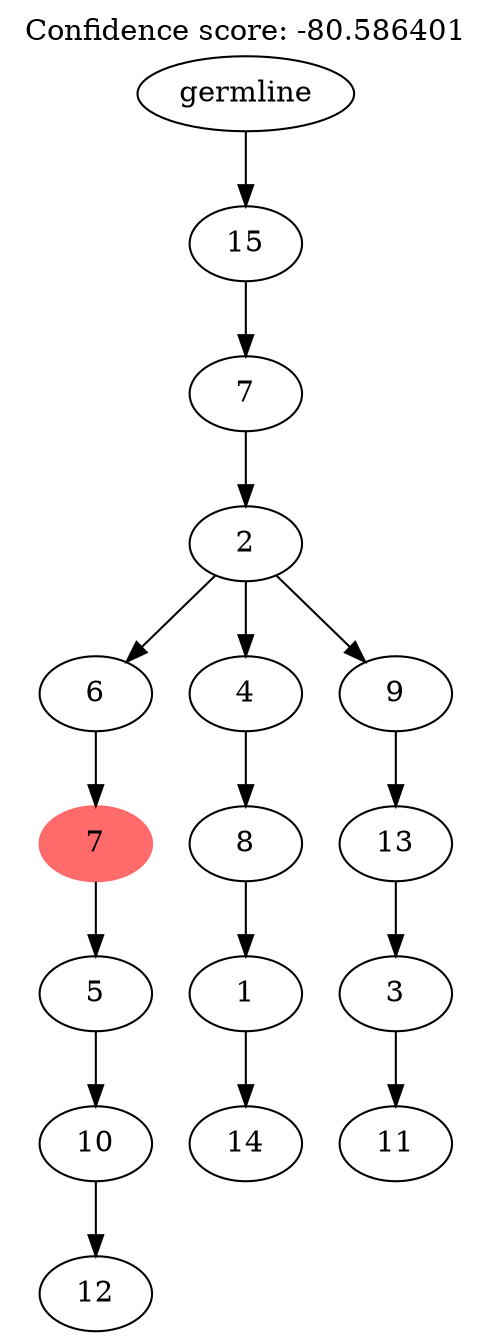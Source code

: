 digraph g {
	"15" -> "16";
	"16" [label="12"];
	"14" -> "15";
	"15" [label="10"];
	"13" -> "14";
	"14" [label="5"];
	"12" -> "13";
	"13" [color=indianred1, style=filled, label="7"];
	"10" -> "11";
	"11" [label="14"];
	"9" -> "10";
	"10" [label="1"];
	"8" -> "9";
	"9" [label="8"];
	"6" -> "7";
	"7" [label="11"];
	"5" -> "6";
	"6" [label="3"];
	"4" -> "5";
	"5" [label="13"];
	"3" -> "4";
	"4" [label="9"];
	"3" -> "8";
	"8" [label="4"];
	"3" -> "12";
	"12" [label="6"];
	"2" -> "3";
	"3" [label="2"];
	"1" -> "2";
	"2" [label="7"];
	"0" -> "1";
	"1" [label="15"];
	"0" [label="germline"];
	labelloc="t";
	label="Confidence score: -80.586401";
}
